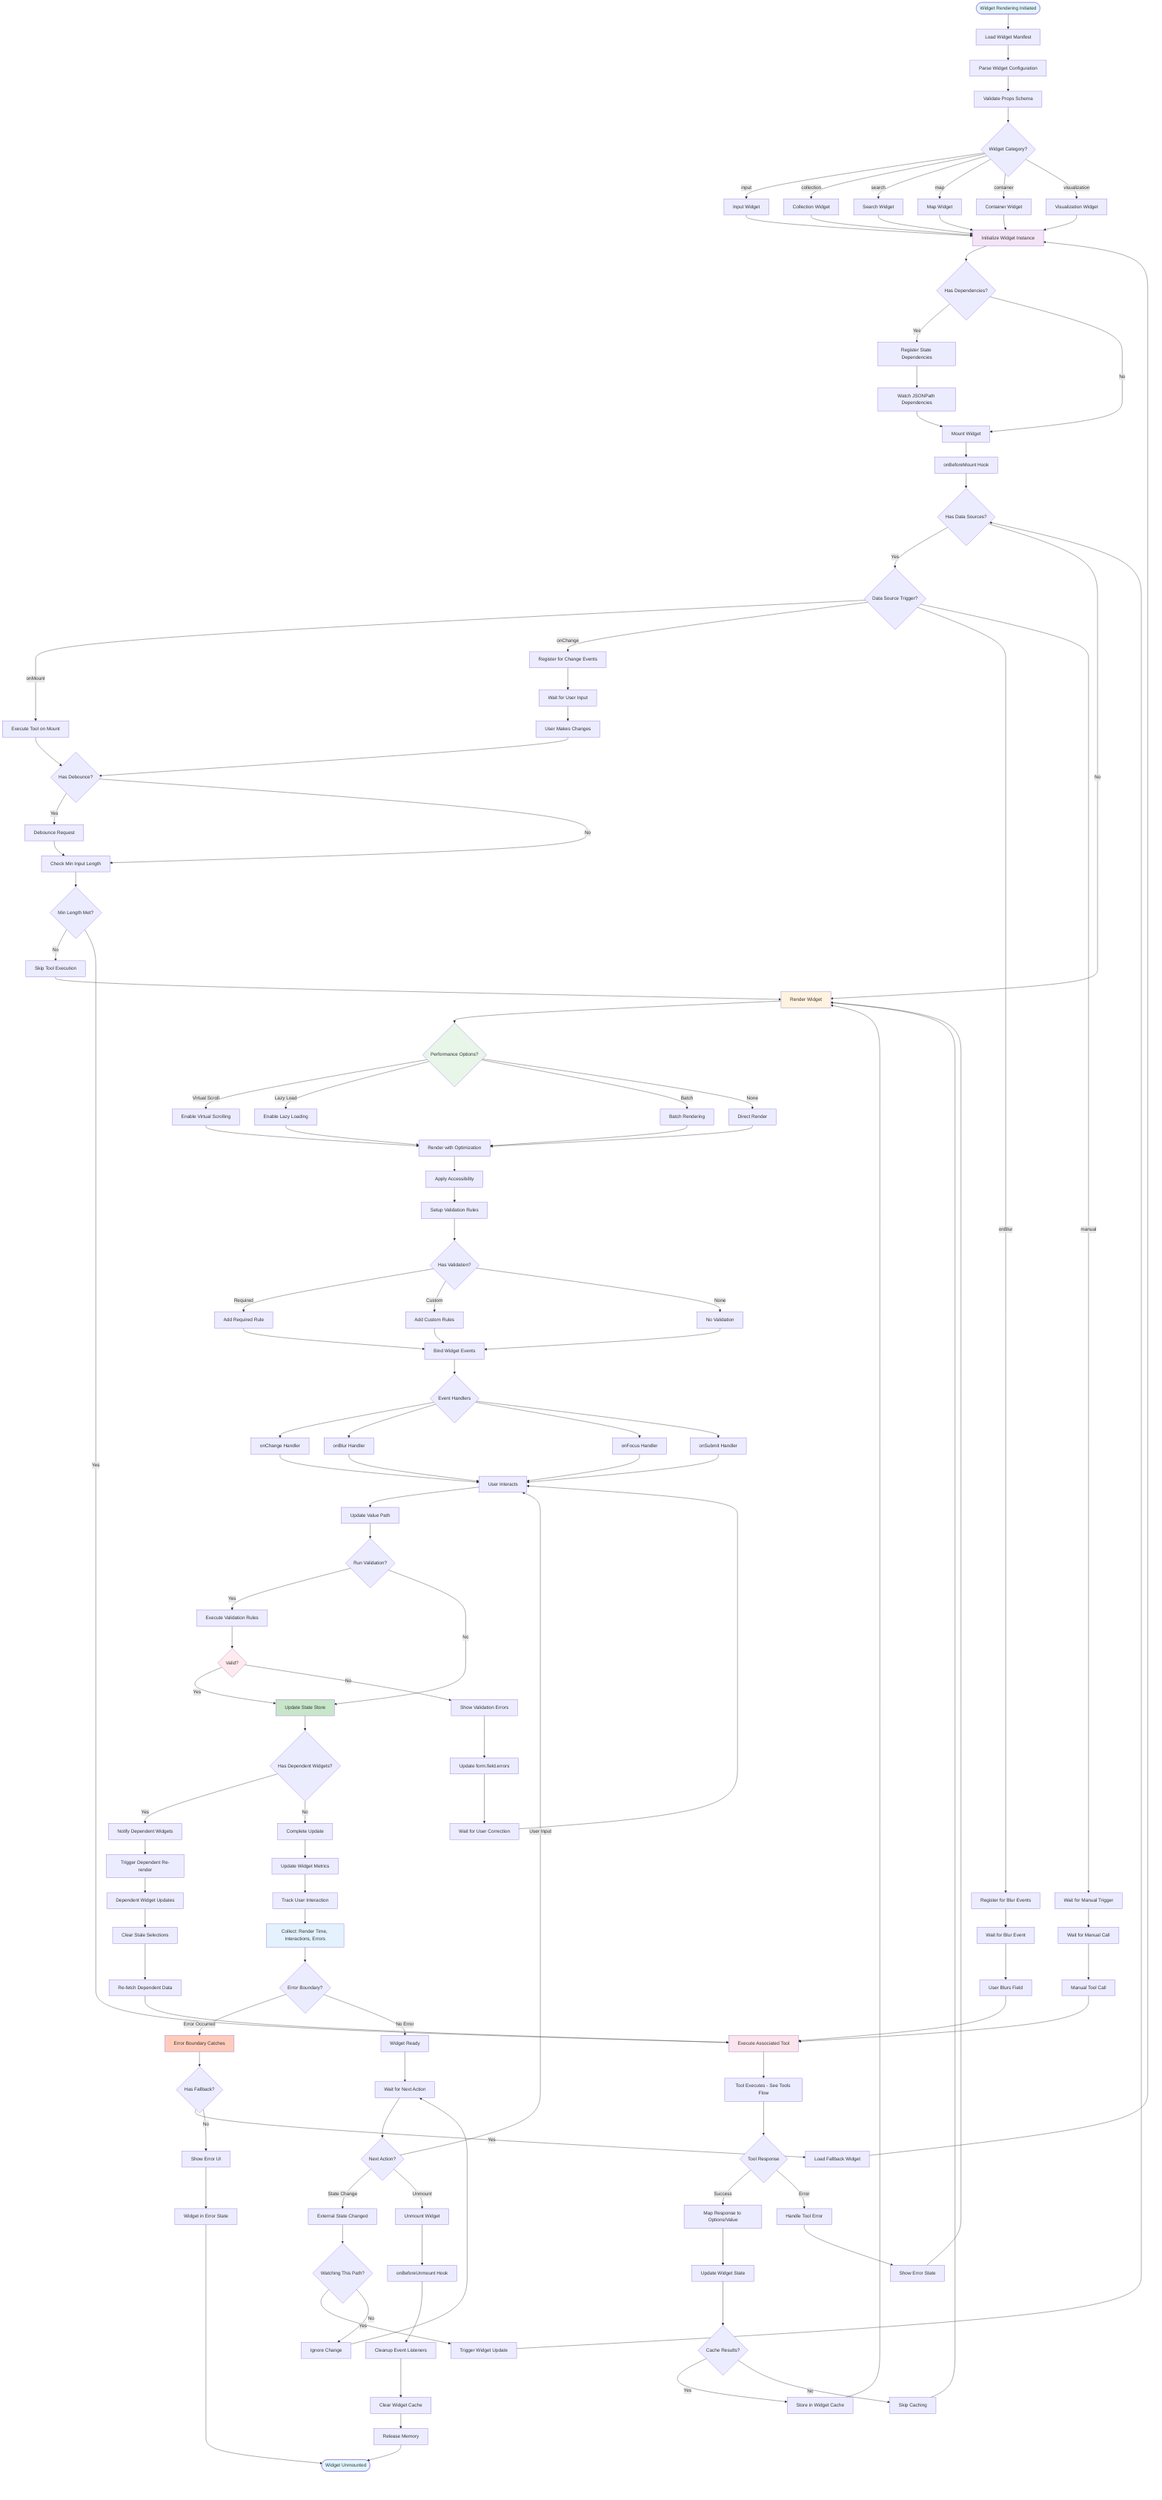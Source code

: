 flowchart TD
    Start([Widget Rendering Initiated]) --> LoadManifest[Load Widget Manifest]
    
    LoadManifest --> ParseManifest[Parse Widget Configuration]
    ParseManifest --> ValidateSchema[Validate Props Schema]
    
    ValidateSchema --> CheckCategory{Widget Category?}
    
    CheckCategory -->|input| InputWidget[Input Widget]
    CheckCategory -->|collection| CollectionWidget[Collection Widget]
    CheckCategory -->|search| SearchWidget[Search Widget]
    CheckCategory -->|map| MapWidget[Map Widget]
    CheckCategory -->|container| ContainerWidget[Container Widget]
    CheckCategory -->|visualization| VisualizationWidget[Visualization Widget]
    
    InputWidget --> InitWidget[Initialize Widget Instance]
    CollectionWidget --> InitWidget
    SearchWidget --> InitWidget
    MapWidget --> InitWidget
    ContainerWidget --> InitWidget
    VisualizationWidget --> InitWidget
    
    InitWidget --> CheckDependencies{Has Dependencies?}
    
    CheckDependencies -->|Yes| RegisterDeps[Register State Dependencies]
    CheckDependencies -->|No| MountWidget[Mount Widget]
    
    RegisterDeps --> WatchPaths[Watch JSONPath Dependencies]
    WatchPaths --> MountWidget
    
    MountWidget --> LifecycleMount[onBeforeMount Hook]
    LifecycleMount --> CheckDataSource{Has Data Sources?}
    
    CheckDataSource -->|Yes| DataSourceType{Data Source Trigger?}
    CheckDataSource -->|No| RenderWidget[Render Widget]
    
    DataSourceType -->|onMount| ExecuteOnMount[Execute Tool on Mount]
    DataSourceType -->|onChange| RegisterOnChange[Register for Change Events]
    DataSourceType -->|onBlur| RegisterOnBlur[Register for Blur Events]
    DataSourceType -->|manual| WaitManualTrigger[Wait for Manual Trigger]
    
    ExecuteOnMount --> CheckDebounce{Has Debounce?}
    RegisterOnChange --> WaitUserInput[Wait for User Input]
    RegisterOnBlur --> WaitUserBlur[Wait for Blur Event]
    WaitManualTrigger --> WaitTrigger[Wait for Manual Call]
    
    CheckDebounce -->|Yes| DebounceRequest[Debounce Request]
    CheckDebounce -->|No| CheckMinInput[Check Min Input Length]
    
    DebounceRequest --> CheckMinInput
    CheckMinInput --> MinInputMet{Min Length Met?}
    
    MinInputMet -->|No| SkipRequest[Skip Tool Execution]
    MinInputMet -->|Yes| ExecuteTool[Execute Associated Tool]
    
    WaitUserInput --> UserChanges[User Makes Changes]
    UserChanges --> CheckDebounce
    
    WaitUserBlur --> UserBlurs[User Blurs Field]
    UserBlurs --> ExecuteTool
    
    WaitTrigger --> ManualCall[Manual Tool Call]
    ManualCall --> ExecuteTool
    
    ExecuteTool --> ToolExecution[Tool Executes - See Tools Flow]
    ToolExecution --> ToolResponse{Tool Response}
    
    ToolResponse -->|Success| MapToOptions[Map Response to Options/Value]
    ToolResponse -->|Error| HandleToolError[Handle Tool Error]
    
    MapToOptions --> UpdateWidgetState[Update Widget State]
    HandleToolError --> ShowErrorState[Show Error State]
    
    UpdateWidgetState --> CheckCache{Cache Results?}
    CheckCache -->|Yes| StoreCache[Store in Widget Cache]
    CheckCache -->|No| SkipWidgetCache[Skip Caching]
    
    StoreCache --> RenderWidget
    SkipWidgetCache --> RenderWidget
    SkipRequest --> RenderWidget
    ShowErrorState --> RenderWidget
    
    RenderWidget --> CheckPerformance{Performance Options?}
    
    CheckPerformance -->|Virtual Scroll| EnableVirtual[Enable Virtual Scrolling]
    CheckPerformance -->|Lazy Load| EnableLazy[Enable Lazy Loading]
    CheckPerformance -->|Batch| BatchRender[Batch Rendering]
    CheckPerformance -->|None| DirectRender[Direct Render]
    
    EnableVirtual --> RenderOptimized[Render with Optimization]
    EnableLazy --> RenderOptimized
    BatchRender --> RenderOptimized
    DirectRender --> RenderOptimized
    
    RenderOptimized --> ApplyA11y[Apply Accessibility]
    ApplyA11y --> SetupValidation[Setup Validation Rules]
    
    SetupValidation --> ValidationRules{Has Validation?}
    ValidationRules -->|Required| AddRequired[Add Required Rule]
    ValidationRules -->|Custom| AddCustom[Add Custom Rules]
    ValidationRules -->|None| NoValidation[No Validation]
    
    AddRequired --> BindEvents[Bind Widget Events]
    AddCustom --> BindEvents
    NoValidation --> BindEvents
    
    BindEvents --> EventTypes{Event Handlers}
    EventTypes --> OnChange[onChange Handler]
    EventTypes --> OnBlur[onBlur Handler]
    EventTypes --> OnFocus[onFocus Handler]
    EventTypes --> OnSubmit[onSubmit Handler]
    
    OnChange --> UserInteraction[User Interacts]
    OnBlur --> UserInteraction
    OnFocus --> UserInteraction
    OnSubmit --> UserInteraction
    
    UserInteraction --> UpdateValue[Update Value Path]
    UpdateValue --> ValidateInput{Run Validation?}
    
    ValidateInput -->|Yes| RunValidation[Execute Validation Rules]
    ValidateInput -->|No| UpdateState
    
    RunValidation --> ValidationResult{Valid?}
    ValidationResult -->|Yes| UpdateState[Update State Store]
    ValidationResult -->|No| ShowErrors[Show Validation Errors]
    
    ShowErrors --> UpdateFormErrors[Update form.field.errors]
    UpdateFormErrors --> WaitCorrection[Wait for User Correction]
    WaitCorrection --> UserInteraction
    
    UpdateState --> CheckDependents{Has Dependent Widgets?}
    
    CheckDependents -->|Yes| NotifyDependents[Notify Dependent Widgets]
    CheckDependents -->|No| CompleteUpdate[Complete Update]
    
    NotifyDependents --> TriggerRerender[Trigger Dependent Re-render]
    TriggerRerender --> DependentUpdate[Dependent Widget Updates]
    
    DependentUpdate --> ClearStaleData[Clear Stale Selections]
    ClearStaleData --> RefetchData[Re-fetch Dependent Data]
    RefetchData --> ExecuteTool
    
    CompleteUpdate --> UpdateMetrics[Update Widget Metrics]
    UpdateMetrics --> TrackInteraction[Track User Interaction]
    
    TrackInteraction --> MetricsCollect[Collect: Render Time, Interactions, Errors]
    MetricsCollect --> CheckErrors{Error Boundary?}
    
    CheckErrors -->|Error Occurred| ErrorBoundary[Error Boundary Catches]
    CheckErrors -->|No Error| WidgetReady[Widget Ready]
    
    ErrorBoundary --> FallbackWidget{Has Fallback?}
    FallbackWidget -->|Yes| LoadFallback[Load Fallback Widget]
    FallbackWidget -->|No| ShowErrorUI[Show Error UI]
    
    LoadFallback --> InitWidget
    ShowErrorUI --> WidgetError[Widget in Error State]
    
    WidgetReady --> WaitNextAction[Wait for Next Action]
    WaitNextAction --> NextAction{Next Action?}
    
    NextAction -->|User Input| UserInteraction
    NextAction -->|State Change| StateChanged[External State Changed]
    NextAction -->|Unmount| UnmountWidget[Unmount Widget]
    
    StateChanged --> CheckWatched{Watching This Path?}
    CheckWatched -->|Yes| TriggerUpdate[Trigger Widget Update]
    CheckWatched -->|No| IgnoreChange[Ignore Change]
    
    TriggerUpdate --> CheckDataSource
    IgnoreChange --> WaitNextAction
    
    UnmountWidget --> OnBeforeUnmount[onBeforeUnmount Hook]
    OnBeforeUnmount --> CleanupEvents[Cleanup Event Listeners]
    CleanupEvents --> CleanupCache[Clear Widget Cache]
    CleanupCache --> ReleaseMemory[Release Memory]
    ReleaseMemory --> End([Widget Unmounted])
    
    WidgetError --> End
    
    %% Styling
    style Start fill:#e1f5fe
    style End fill:#e1f5fe
    style InitWidget fill:#f3e5f5
    style ExecuteTool fill:#fce4ec
    style UpdateState fill:#c8e6c9
    style RenderWidget fill:#fff3e0
    style ErrorBoundary fill:#ffccbc
    style ValidationResult fill:#ffebee
    style CheckPerformance fill:#e8f5e9
    style MetricsCollect fill:#e3f2fd